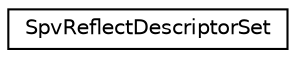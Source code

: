 digraph "Graphical Class Hierarchy"
{
 // LATEX_PDF_SIZE
  edge [fontname="Helvetica",fontsize="10",labelfontname="Helvetica",labelfontsize="10"];
  node [fontname="Helvetica",fontsize="10",shape=record];
  rankdir="LR";
  Node0 [label="SpvReflectDescriptorSet",height=0.2,width=0.4,color="black", fillcolor="white", style="filled",URL="$d5/d14/struct_spv_reflect_descriptor_set.htm",tooltip=" "];
}
